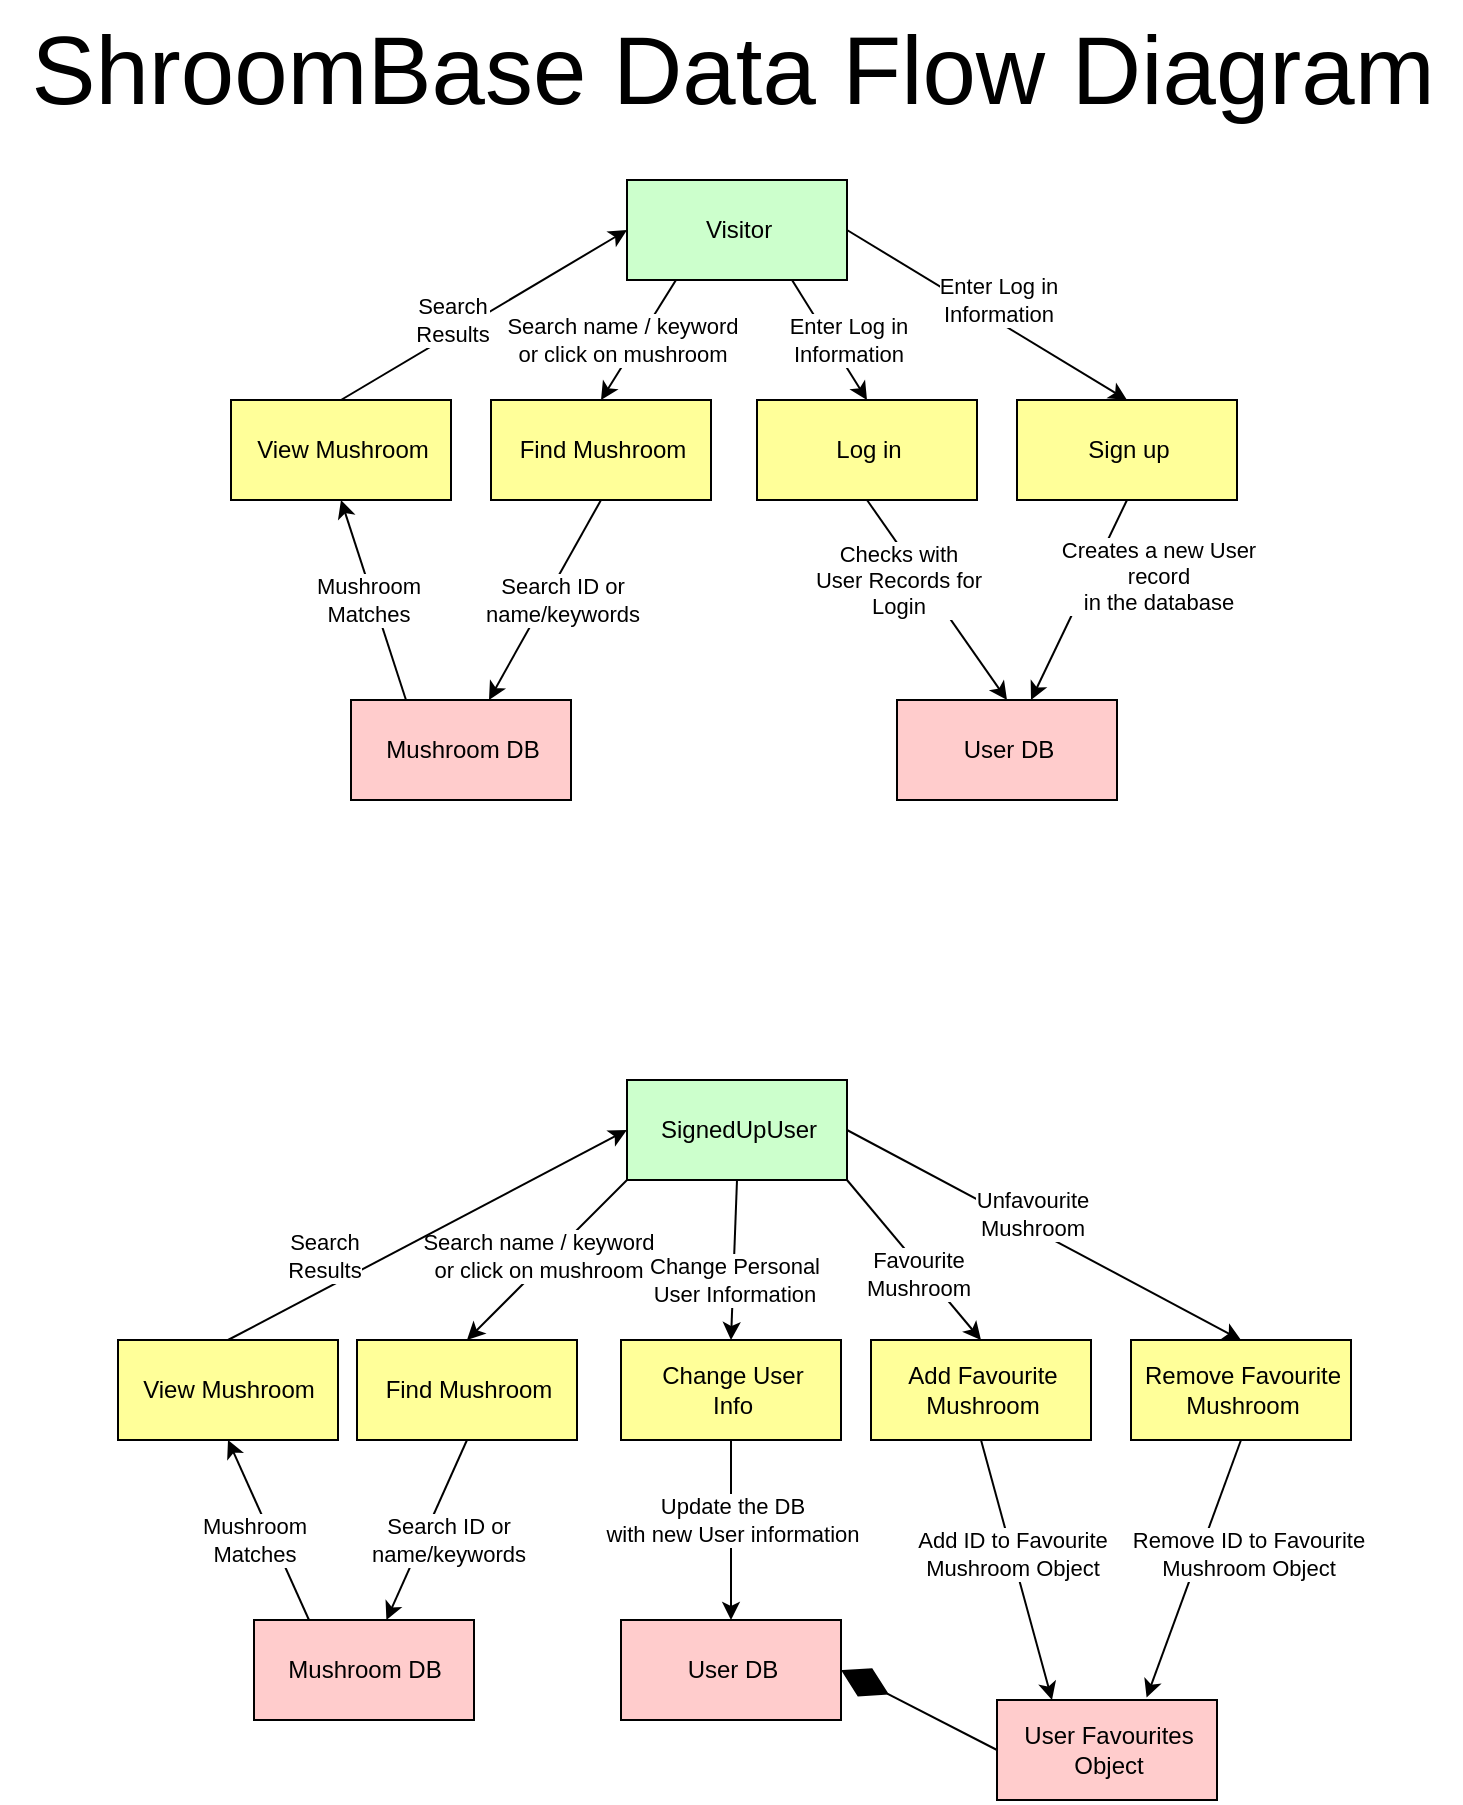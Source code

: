 <mxfile version="20.5.1" type="device"><diagram id="tF6skYDJAYN2UsbiFobB" name="Page-1"><mxGraphModel dx="1694" dy="796" grid="1" gridSize="10" guides="1" tooltips="1" connect="1" arrows="1" fold="1" page="1" pageScale="1" pageWidth="850" pageHeight="1100" math="0" shadow="0"><root><mxCell id="0"/><mxCell id="1" parent="0"/><mxCell id="uOSFR3qSd_e0W8V23h3e-26" style="edgeStyle=none;rounded=0;orthogonalLoop=1;jettySize=auto;html=1;exitX=0.25;exitY=1;exitDx=0;exitDy=0;entryX=0.5;entryY=0;entryDx=0;entryDy=0;fillColor=#000000;" parent="1" target="uOSFR3qSd_e0W8V23h3e-18" edge="1"><mxGeometry relative="1" as="geometry"><mxPoint x="396" y="160" as="sourcePoint"/></mxGeometry></mxCell><mxCell id="uOSFR3qSd_e0W8V23h3e-27" value="Search name / keyword&lt;br&gt;or click on mushroom" style="edgeLabel;html=1;align=center;verticalAlign=middle;resizable=0;points=[];" parent="uOSFR3qSd_e0W8V23h3e-26" vertex="1" connectable="0"><mxGeometry x="-0.173" relative="1" as="geometry"><mxPoint x="-12" y="5" as="offset"/></mxGeometry></mxCell><mxCell id="uOSFR3qSd_e0W8V23h3e-39" style="edgeStyle=none;rounded=0;orthogonalLoop=1;jettySize=auto;html=1;exitX=0.75;exitY=1;exitDx=0;exitDy=0;entryX=0.5;entryY=0;entryDx=0;entryDy=0;fontSize=10;fillColor=#000000;" parent="1" source="uOSFR3qSd_e0W8V23h3e-16" target="uOSFR3qSd_e0W8V23h3e-20" edge="1"><mxGeometry relative="1" as="geometry"/></mxCell><mxCell id="uOSFR3qSd_e0W8V23h3e-43" style="edgeStyle=none;rounded=0;orthogonalLoop=1;jettySize=auto;html=1;exitX=1;exitY=0.5;exitDx=0;exitDy=0;entryX=0.5;entryY=0;entryDx=0;entryDy=0;fontSize=10;fillColor=#000000;" parent="1" source="uOSFR3qSd_e0W8V23h3e-16" target="uOSFR3qSd_e0W8V23h3e-21" edge="1"><mxGeometry relative="1" as="geometry"/></mxCell><mxCell id="uOSFR3qSd_e0W8V23h3e-16" value="Visitor" style="html=1;fillColor=#CCFFCC;" parent="1" vertex="1"><mxGeometry x="371.5" y="110" width="110" height="50" as="geometry"/></mxCell><mxCell id="uOSFR3qSd_e0W8V23h3e-35" style="edgeStyle=none;rounded=0;orthogonalLoop=1;jettySize=auto;html=1;exitX=0.5;exitY=0;exitDx=0;exitDy=0;entryX=0;entryY=0.5;entryDx=0;entryDy=0;fontSize=10;fillColor=#000000;" parent="1" source="uOSFR3qSd_e0W8V23h3e-17" target="uOSFR3qSd_e0W8V23h3e-16" edge="1"><mxGeometry relative="1" as="geometry"/></mxCell><mxCell id="uOSFR3qSd_e0W8V23h3e-17" value="View Mushroom" style="html=1;fillColor=#FFFF99;" parent="1" vertex="1"><mxGeometry x="173.5" y="220" width="110" height="50" as="geometry"/></mxCell><mxCell id="uOSFR3qSd_e0W8V23h3e-30" style="edgeStyle=none;rounded=0;orthogonalLoop=1;jettySize=auto;html=1;exitX=0.5;exitY=1;exitDx=0;exitDy=0;fillColor=#000000;" parent="1" source="uOSFR3qSd_e0W8V23h3e-18" target="uOSFR3qSd_e0W8V23h3e-22" edge="1"><mxGeometry relative="1" as="geometry"/></mxCell><mxCell id="uOSFR3qSd_e0W8V23h3e-18" value="Find Mushroom" style="html=1;fillColor=#FFFF99;" parent="1" vertex="1"><mxGeometry x="303.5" y="220" width="110" height="50" as="geometry"/></mxCell><mxCell id="uOSFR3qSd_e0W8V23h3e-41" style="edgeStyle=none;rounded=0;orthogonalLoop=1;jettySize=auto;html=1;exitX=0.5;exitY=1;exitDx=0;exitDy=0;entryX=0.5;entryY=0;entryDx=0;entryDy=0;fontSize=10;fillColor=#000000;" parent="1" source="uOSFR3qSd_e0W8V23h3e-20" target="uOSFR3qSd_e0W8V23h3e-23" edge="1"><mxGeometry relative="1" as="geometry"/></mxCell><mxCell id="uOSFR3qSd_e0W8V23h3e-20" value="Log in" style="html=1;fillColor=#FFFF99;" parent="1" vertex="1"><mxGeometry x="436.5" y="220" width="110" height="50" as="geometry"/></mxCell><mxCell id="uOSFR3qSd_e0W8V23h3e-45" style="edgeStyle=none;rounded=0;orthogonalLoop=1;jettySize=auto;html=1;exitX=0.5;exitY=1;exitDx=0;exitDy=0;fontSize=10;fillColor=#000000;" parent="1" source="uOSFR3qSd_e0W8V23h3e-21" target="uOSFR3qSd_e0W8V23h3e-23" edge="1"><mxGeometry relative="1" as="geometry"/></mxCell><mxCell id="uOSFR3qSd_e0W8V23h3e-21" value="Sign up" style="html=1;fillColor=#FFFF99;" parent="1" vertex="1"><mxGeometry x="566.5" y="220" width="110" height="50" as="geometry"/></mxCell><mxCell id="uOSFR3qSd_e0W8V23h3e-33" style="edgeStyle=none;rounded=0;orthogonalLoop=1;jettySize=auto;html=1;exitX=0.25;exitY=0;exitDx=0;exitDy=0;entryX=0.5;entryY=1;entryDx=0;entryDy=0;fontSize=10;fillColor=#000000;" parent="1" source="uOSFR3qSd_e0W8V23h3e-22" target="uOSFR3qSd_e0W8V23h3e-17" edge="1"><mxGeometry relative="1" as="geometry"/></mxCell><mxCell id="uOSFR3qSd_e0W8V23h3e-22" value="Mushroom DB" style="html=1;fillColor=#FFCCCC;" parent="1" vertex="1"><mxGeometry x="233.5" y="370" width="110" height="50" as="geometry"/></mxCell><mxCell id="uOSFR3qSd_e0W8V23h3e-23" value="User DB" style="html=1;fillColor=#FFCCCC;" parent="1" vertex="1"><mxGeometry x="506.5" y="370" width="110" height="50" as="geometry"/></mxCell><mxCell id="uOSFR3qSd_e0W8V23h3e-32" value="Search ID or &lt;br&gt;name/keywords" style="edgeLabel;html=1;align=center;verticalAlign=middle;resizable=0;points=[];" parent="1" vertex="1" connectable="0"><mxGeometry x="338.5" y="210.001" as="geometry"><mxPoint y="110" as="offset"/></mxGeometry></mxCell><mxCell id="uOSFR3qSd_e0W8V23h3e-34" value="Mushroom&lt;br&gt;Matches" style="edgeLabel;html=1;align=center;verticalAlign=middle;resizable=0;points=[];" parent="1" vertex="1" connectable="0"><mxGeometry x="241.5" y="320.001" as="geometry"/></mxCell><mxCell id="uOSFR3qSd_e0W8V23h3e-38" value="Search &lt;br&gt;Results" style="edgeLabel;html=1;align=center;verticalAlign=middle;resizable=0;points=[];" parent="1" vertex="1" connectable="0"><mxGeometry x="283.5" y="180.001" as="geometry"/></mxCell><mxCell id="uOSFR3qSd_e0W8V23h3e-40" value="Enter Log in&lt;br&gt;Information" style="edgeLabel;html=1;align=center;verticalAlign=middle;resizable=0;points=[];" parent="1" vertex="1" connectable="0"><mxGeometry x="481.5" y="190.001" as="geometry"/></mxCell><mxCell id="uOSFR3qSd_e0W8V23h3e-42" value="Checks with&lt;br&gt;User Records for&lt;br&gt;Login" style="edgeLabel;html=1;align=center;verticalAlign=middle;resizable=0;points=[];" parent="1" vertex="1" connectable="0"><mxGeometry x="506.5" y="310.001" as="geometry"/></mxCell><mxCell id="uOSFR3qSd_e0W8V23h3e-44" value="Enter Log in&lt;br&gt;Information" style="edgeLabel;html=1;align=center;verticalAlign=middle;resizable=0;points=[];" parent="1" vertex="1" connectable="0"><mxGeometry x="556.5" y="170.001" as="geometry"/></mxCell><mxCell id="uOSFR3qSd_e0W8V23h3e-46" value="Creates a new User &lt;br&gt;record&lt;br&gt;in the database" style="edgeLabel;html=1;align=center;verticalAlign=middle;resizable=0;points=[];" parent="1" vertex="1" connectable="0"><mxGeometry x="546.5" y="310.001" as="geometry"><mxPoint x="90" y="-2" as="offset"/></mxGeometry></mxCell><mxCell id="uOSFR3qSd_e0W8V23h3e-47" style="edgeStyle=none;rounded=0;orthogonalLoop=1;jettySize=auto;html=1;exitX=0;exitY=1;exitDx=0;exitDy=0;entryX=0.5;entryY=0;entryDx=0;entryDy=0;fillColor=#000000;" parent="1" target="uOSFR3qSd_e0W8V23h3e-55" edge="1" source="uOSFR3qSd_e0W8V23h3e-51"><mxGeometry relative="1" as="geometry"><mxPoint x="339.5" y="630" as="sourcePoint"/></mxGeometry></mxCell><mxCell id="uOSFR3qSd_e0W8V23h3e-48" value="Search name / keyword&lt;br&gt;or click on mushroom" style="edgeLabel;html=1;align=center;verticalAlign=middle;resizable=0;points=[];" parent="uOSFR3qSd_e0W8V23h3e-47" vertex="1" connectable="0"><mxGeometry x="-0.173" relative="1" as="geometry"><mxPoint x="-12" y="5" as="offset"/></mxGeometry></mxCell><mxCell id="uOSFR3qSd_e0W8V23h3e-71" style="edgeStyle=none;rounded=0;orthogonalLoop=1;jettySize=auto;html=1;exitX=0.5;exitY=1;exitDx=0;exitDy=0;entryX=0.5;entryY=0;entryDx=0;entryDy=0;fontSize=10;fillColor=#000000;" parent="1" source="uOSFR3qSd_e0W8V23h3e-51" target="uOSFR3qSd_e0W8V23h3e-70" edge="1"><mxGeometry relative="1" as="geometry"/></mxCell><mxCell id="uOSFR3qSd_e0W8V23h3e-80" style="edgeStyle=none;rounded=0;orthogonalLoop=1;jettySize=auto;html=1;exitX=1;exitY=1;exitDx=0;exitDy=0;entryX=0.5;entryY=0;entryDx=0;entryDy=0;fontSize=10;fillColor=#000000;" parent="1" source="uOSFR3qSd_e0W8V23h3e-51" target="uOSFR3qSd_e0W8V23h3e-75" edge="1"><mxGeometry relative="1" as="geometry"/></mxCell><mxCell id="uOSFR3qSd_e0W8V23h3e-81" style="edgeStyle=none;rounded=0;orthogonalLoop=1;jettySize=auto;html=1;exitX=1;exitY=0.5;exitDx=0;exitDy=0;entryX=0.5;entryY=0;entryDx=0;entryDy=0;fontSize=10;fillColor=#000000;" parent="1" source="uOSFR3qSd_e0W8V23h3e-51" target="uOSFR3qSd_e0W8V23h3e-76" edge="1"><mxGeometry relative="1" as="geometry"/></mxCell><mxCell id="uOSFR3qSd_e0W8V23h3e-51" value="SignedUpUser" style="html=1;fillColor=#CCFFCC;" parent="1" vertex="1"><mxGeometry x="371.5" y="560" width="110" height="50" as="geometry"/></mxCell><mxCell id="uOSFR3qSd_e0W8V23h3e-52" style="edgeStyle=none;rounded=0;orthogonalLoop=1;jettySize=auto;html=1;exitX=0.5;exitY=0;exitDx=0;exitDy=0;entryX=0;entryY=0.5;entryDx=0;entryDy=0;fontSize=10;fillColor=#000000;" parent="1" source="uOSFR3qSd_e0W8V23h3e-53" target="uOSFR3qSd_e0W8V23h3e-51" edge="1"><mxGeometry relative="1" as="geometry"/></mxCell><mxCell id="uOSFR3qSd_e0W8V23h3e-53" value="View Mushroom" style="html=1;fillColor=#FFFF99;" parent="1" vertex="1"><mxGeometry x="117" y="690" width="110" height="50" as="geometry"/></mxCell><mxCell id="uOSFR3qSd_e0W8V23h3e-54" style="edgeStyle=none;rounded=0;orthogonalLoop=1;jettySize=auto;html=1;exitX=0.5;exitY=1;exitDx=0;exitDy=0;fillColor=#000000;" parent="1" source="uOSFR3qSd_e0W8V23h3e-55" target="uOSFR3qSd_e0W8V23h3e-61" edge="1"><mxGeometry relative="1" as="geometry"/></mxCell><mxCell id="uOSFR3qSd_e0W8V23h3e-55" value="Find Mushroom" style="html=1;fillColor=#FFFF99;" parent="1" vertex="1"><mxGeometry x="236.5" y="690" width="110" height="50" as="geometry"/></mxCell><mxCell id="uOSFR3qSd_e0W8V23h3e-60" style="edgeStyle=none;rounded=0;orthogonalLoop=1;jettySize=auto;html=1;exitX=0.25;exitY=0;exitDx=0;exitDy=0;entryX=0.5;entryY=1;entryDx=0;entryDy=0;fontSize=10;fillColor=#000000;" parent="1" source="uOSFR3qSd_e0W8V23h3e-61" target="uOSFR3qSd_e0W8V23h3e-53" edge="1"><mxGeometry relative="1" as="geometry"/></mxCell><mxCell id="uOSFR3qSd_e0W8V23h3e-61" value="Mushroom DB" style="html=1;fillColor=#FFCCCC;" parent="1" vertex="1"><mxGeometry x="185" y="830" width="110" height="50" as="geometry"/></mxCell><mxCell id="uOSFR3qSd_e0W8V23h3e-62" value="User DB" style="html=1;fillColor=#FFCCCC;" parent="1" vertex="1"><mxGeometry x="368.5" y="830" width="110" height="50" as="geometry"/></mxCell><mxCell id="uOSFR3qSd_e0W8V23h3e-63" value="Search ID or &lt;br&gt;name/keywords" style="edgeLabel;html=1;align=center;verticalAlign=middle;resizable=0;points=[];" parent="1" vertex="1" connectable="0"><mxGeometry x="282.0" y="680.001" as="geometry"><mxPoint y="110" as="offset"/></mxGeometry></mxCell><mxCell id="uOSFR3qSd_e0W8V23h3e-64" value="Mushroom&lt;br&gt;Matches" style="edgeLabel;html=1;align=center;verticalAlign=middle;resizable=0;points=[];" parent="1" vertex="1" connectable="0"><mxGeometry x="185.0" y="790.001" as="geometry"/></mxCell><mxCell id="uOSFR3qSd_e0W8V23h3e-65" value="Search &lt;br&gt;Results" style="edgeLabel;html=1;align=center;verticalAlign=middle;resizable=0;points=[];" parent="1" vertex="1" connectable="0"><mxGeometry x="227.0" y="650.001" as="geometry"><mxPoint x="-7" y="-2" as="offset"/></mxGeometry></mxCell><mxCell id="uOSFR3qSd_e0W8V23h3e-73" style="edgeStyle=none;rounded=0;orthogonalLoop=1;jettySize=auto;html=1;exitX=0.5;exitY=1;exitDx=0;exitDy=0;entryX=0.5;entryY=0;entryDx=0;entryDy=0;fontSize=10;fillColor=#000000;" parent="1" source="uOSFR3qSd_e0W8V23h3e-70" target="uOSFR3qSd_e0W8V23h3e-62" edge="1"><mxGeometry relative="1" as="geometry"/></mxCell><mxCell id="uOSFR3qSd_e0W8V23h3e-70" value="Change User&lt;br&gt;Info" style="html=1;fillColor=#FFFF99;" parent="1" vertex="1"><mxGeometry x="368.5" y="690" width="110" height="50" as="geometry"/></mxCell><mxCell id="uOSFR3qSd_e0W8V23h3e-72" value="Change Personal&lt;br&gt;User Information" style="edgeLabel;html=1;align=center;verticalAlign=middle;resizable=0;points=[];" parent="1" vertex="1" connectable="0"><mxGeometry x="425.001" y="660.004" as="geometry"/></mxCell><mxCell id="uOSFR3qSd_e0W8V23h3e-74" value="Update the DB&lt;br&gt;with new User information" style="edgeLabel;html=1;align=center;verticalAlign=middle;resizable=0;points=[];" parent="1" vertex="1" connectable="0"><mxGeometry x="423.5" y="670.001" as="geometry"><mxPoint y="110" as="offset"/></mxGeometry></mxCell><mxCell id="uOSFR3qSd_e0W8V23h3e-78" style="edgeStyle=none;rounded=0;orthogonalLoop=1;jettySize=auto;html=1;exitX=0.5;exitY=1;exitDx=0;exitDy=0;entryX=0.25;entryY=0;entryDx=0;entryDy=0;fontSize=10;fillColor=#000000;" parent="1" source="uOSFR3qSd_e0W8V23h3e-75" target="uOSFR3qSd_e0W8V23h3e-77" edge="1"><mxGeometry relative="1" as="geometry"><Array as="points"/></mxGeometry></mxCell><mxCell id="uOSFR3qSd_e0W8V23h3e-75" value="Add Favourite&lt;br&gt;Mushroom" style="html=1;fillColor=#FFFF99;" parent="1" vertex="1"><mxGeometry x="493.5" y="690" width="110" height="50" as="geometry"/></mxCell><mxCell id="uOSFR3qSd_e0W8V23h3e-79" style="edgeStyle=none;rounded=0;orthogonalLoop=1;jettySize=auto;html=1;exitX=0.5;exitY=1;exitDx=0;exitDy=0;entryX=0.68;entryY=-0.024;entryDx=0;entryDy=0;entryPerimeter=0;fontSize=10;fillColor=#000000;" parent="1" source="uOSFR3qSd_e0W8V23h3e-76" target="uOSFR3qSd_e0W8V23h3e-77" edge="1"><mxGeometry relative="1" as="geometry"/></mxCell><mxCell id="uOSFR3qSd_e0W8V23h3e-76" value="Remove Favourite&lt;br&gt;Mushroom" style="html=1;fillColor=#FFFF99;" parent="1" vertex="1"><mxGeometry x="623.5" y="690" width="110" height="50" as="geometry"/></mxCell><mxCell id="uOSFR3qSd_e0W8V23h3e-77" value="User Favourites&lt;br&gt;Object" style="html=1;fillColor=#FFCCCC;" parent="1" vertex="1"><mxGeometry x="556.5" y="870" width="110" height="50" as="geometry"/></mxCell><mxCell id="uOSFR3qSd_e0W8V23h3e-82" value="Favourite &lt;br&gt;Mushroom" style="edgeLabel;html=1;align=center;verticalAlign=middle;resizable=0;points=[];" parent="1" vertex="1" connectable="0"><mxGeometry x="446.501" y="660.004" as="geometry"><mxPoint x="70" y="-3" as="offset"/></mxGeometry></mxCell><mxCell id="uOSFR3qSd_e0W8V23h3e-83" value="Unfavourite &lt;br&gt;Mushroom" style="edgeLabel;html=1;align=center;verticalAlign=middle;resizable=0;points=[];" parent="1" vertex="1" connectable="0"><mxGeometry x="503.501" y="630.004" as="geometry"><mxPoint x="70" y="-3" as="offset"/></mxGeometry></mxCell><mxCell id="uOSFR3qSd_e0W8V23h3e-84" value="Add ID to Favourite&lt;br&gt;Mushroom Object" style="edgeLabel;html=1;align=center;verticalAlign=middle;resizable=0;points=[];" parent="1" vertex="1" connectable="0"><mxGeometry x="493.501" y="800.004" as="geometry"><mxPoint x="70" y="-3" as="offset"/></mxGeometry></mxCell><mxCell id="uOSFR3qSd_e0W8V23h3e-85" value="" style="endArrow=diamondThin;endFill=1;endSize=24;html=1;rounded=0;fontSize=10;fillColor=#000000;exitX=0;exitY=0.5;exitDx=0;exitDy=0;entryX=1;entryY=0.5;entryDx=0;entryDy=0;" parent="1" source="uOSFR3qSd_e0W8V23h3e-77" target="uOSFR3qSd_e0W8V23h3e-62" edge="1"><mxGeometry width="160" relative="1" as="geometry"><mxPoint x="466.5" y="950" as="sourcePoint"/><mxPoint x="626.5" y="950" as="targetPoint"/></mxGeometry></mxCell><mxCell id="uOSFR3qSd_e0W8V23h3e-88" value="Remove ID to Favourite&lt;br&gt;Mushroom Object" style="edgeLabel;html=1;align=center;verticalAlign=middle;resizable=0;points=[];" parent="1" vertex="1" connectable="0"><mxGeometry x="611.501" y="800.004" as="geometry"><mxPoint x="70" y="-3" as="offset"/></mxGeometry></mxCell><mxCell id="UiXbyGtPgdUoFrk8LUUe-1" value="ShroomBase Data Flow Diagram" style="text;html=1;align=center;verticalAlign=middle;resizable=0;points=[];autosize=1;strokeColor=none;fillColor=none;fontSize=48;" vertex="1" parent="1"><mxGeometry x="58.5" y="20" width="730" height="70" as="geometry"/></mxCell></root></mxGraphModel></diagram></mxfile>